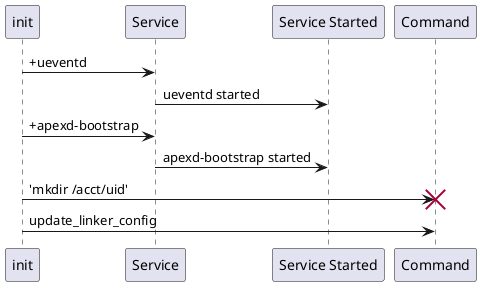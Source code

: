 @startuml
participant init
participant Service
participant "Service Started" as C
participant "Command" as D

init -> Service: +ueventd
Service -> C: ueventd started

init -> Service: +apexd-bootstrap
Service -> C: apexd-bootstrap started

init -> D !!: 'mkdir /acct/uid'
init -> D: update_linker_config
@enduml
